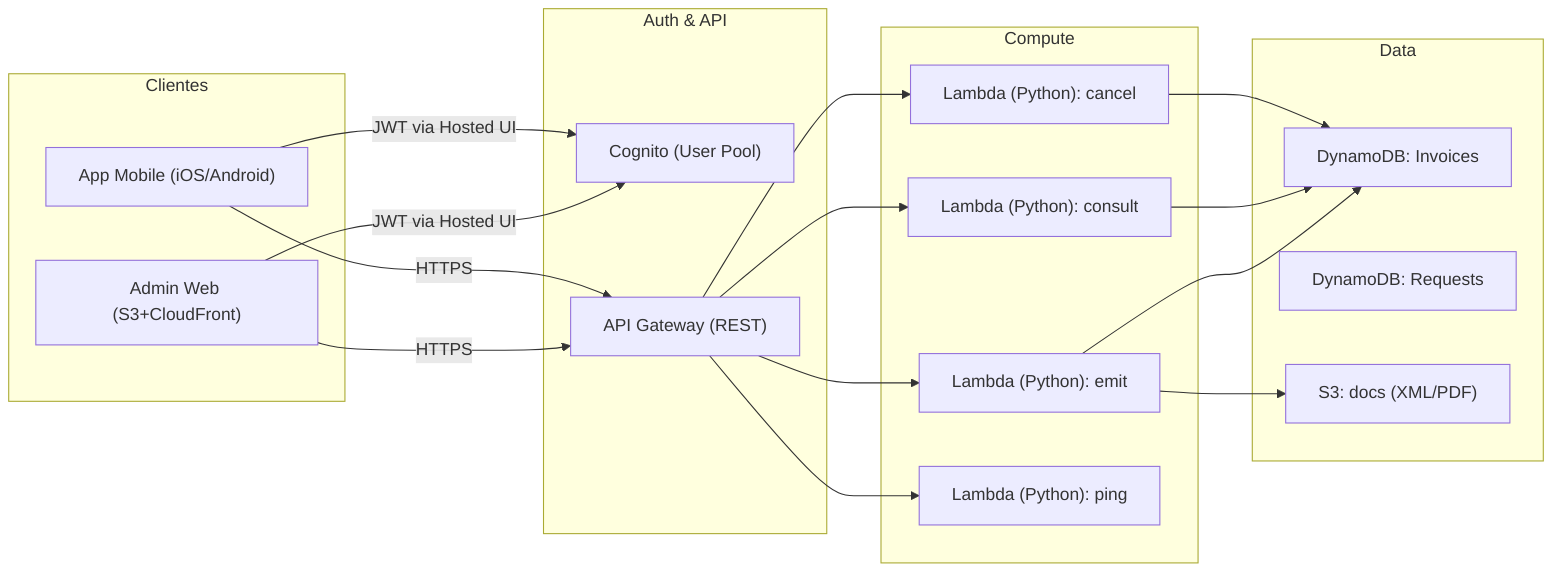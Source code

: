 flowchart LR
  subgraph Clients["Clientes"]
    WEB["Admin Web (S3+CloudFront)"]
    MOB["App Mobile (iOS/Android)"]
  end

  subgraph AuthAPI["Auth & API"]
    COG["Cognito (User Pool)"]
    API["API Gateway (REST)"]
  end

  subgraph Compute["Compute"]
    L_EMIT["Lambda (Python): emit"]
    L_GET["Lambda (Python): consult"]
    L_CANCEL["Lambda (Python): cancel"]
    L_PING["Lambda (Python): ping"]
  end

  subgraph Data["Data"]
    DDBI["DynamoDB: Invoices"]
    DDBR["DynamoDB: Requests"]
    S3DOC["S3: docs (XML/PDF)"]
  end

  WEB--"JWT via Hosted UI"-->COG
  MOB--"JWT via Hosted UI"-->COG
  WEB--"HTTPS"-->API
  MOB--"HTTPS"-->API

  API-->L_PING
  API-->L_EMIT
  API-->L_GET
  API-->L_CANCEL

  L_EMIT-->DDBI
  L_GET-->DDBI
  L_CANCEL-->DDBI
  L_EMIT-->S3DOC